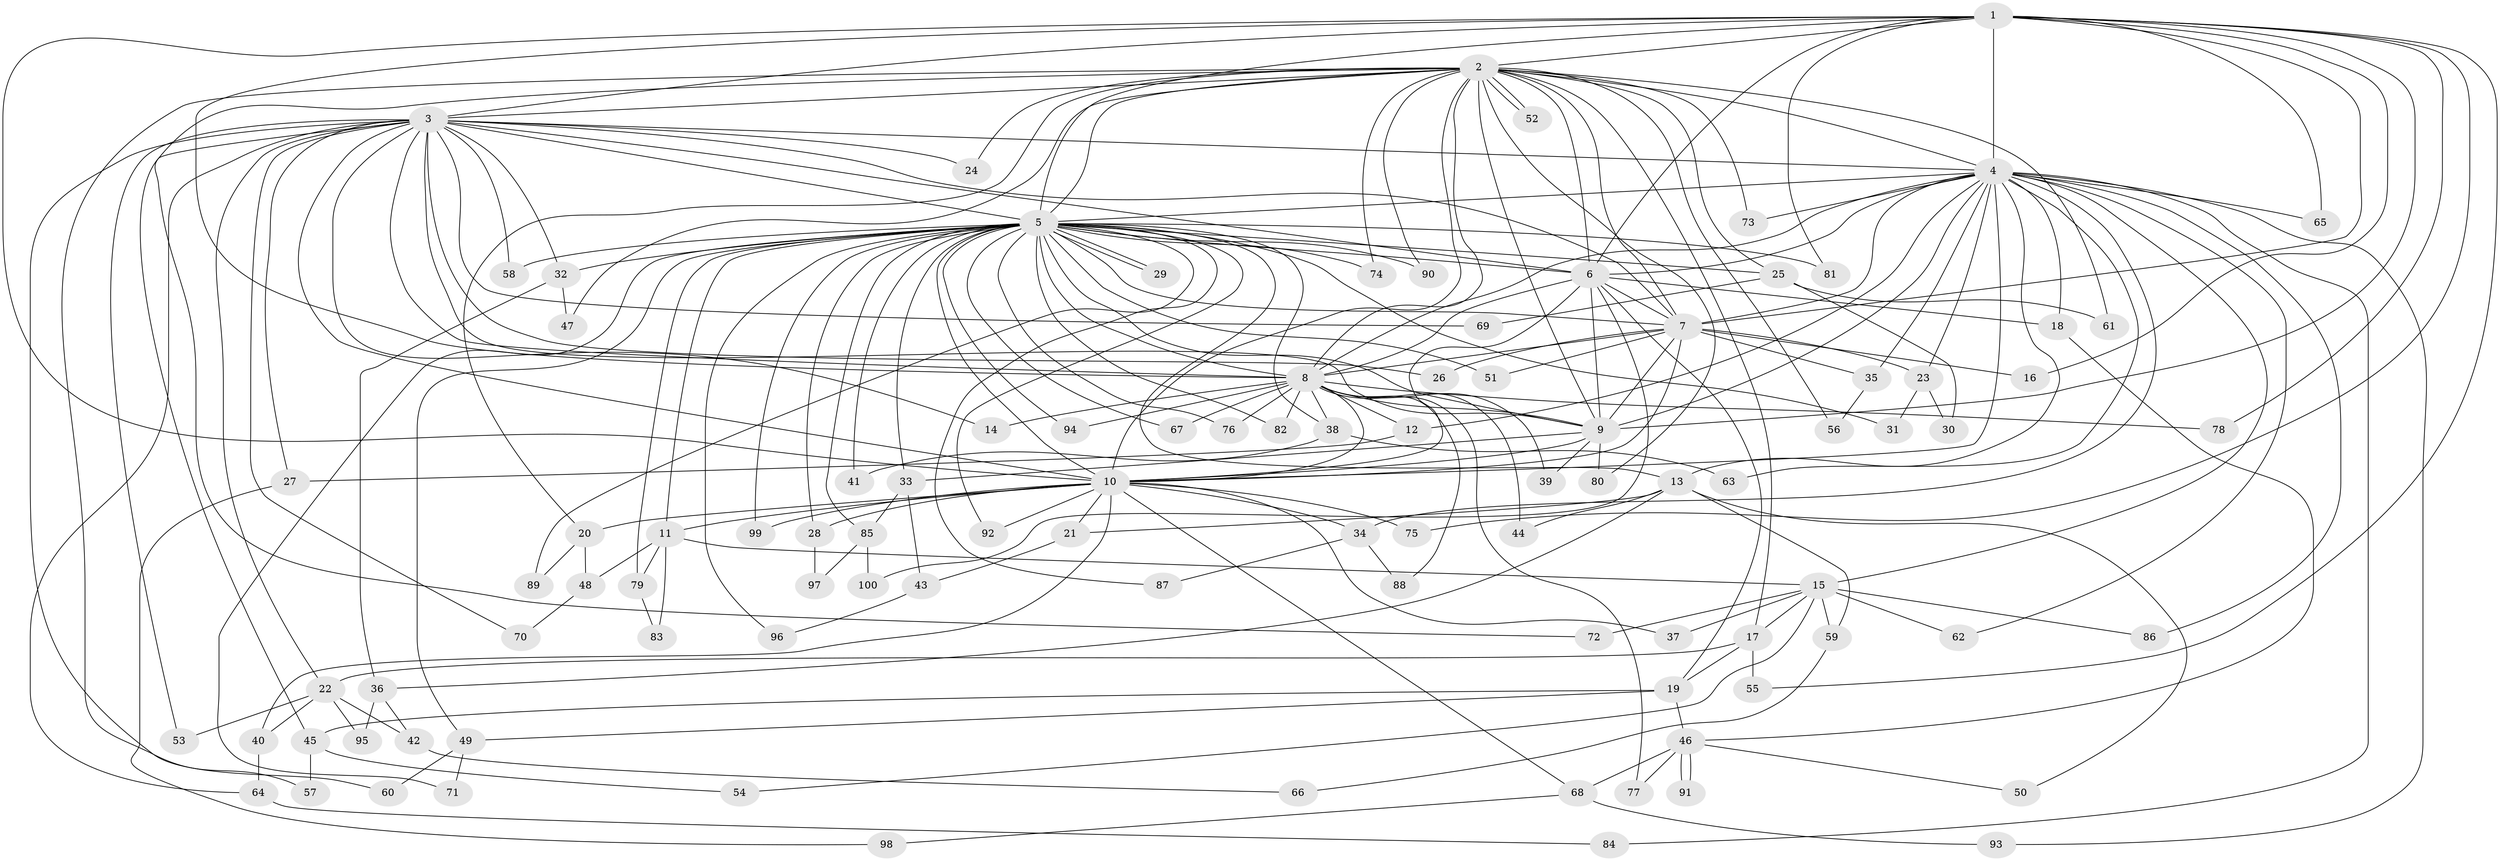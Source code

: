 // Generated by graph-tools (version 1.1) at 2025/11/02/21/25 10:11:08]
// undirected, 100 vertices, 225 edges
graph export_dot {
graph [start="1"]
  node [color=gray90,style=filled];
  1;
  2;
  3;
  4;
  5;
  6;
  7;
  8;
  9;
  10;
  11;
  12;
  13;
  14;
  15;
  16;
  17;
  18;
  19;
  20;
  21;
  22;
  23;
  24;
  25;
  26;
  27;
  28;
  29;
  30;
  31;
  32;
  33;
  34;
  35;
  36;
  37;
  38;
  39;
  40;
  41;
  42;
  43;
  44;
  45;
  46;
  47;
  48;
  49;
  50;
  51;
  52;
  53;
  54;
  55;
  56;
  57;
  58;
  59;
  60;
  61;
  62;
  63;
  64;
  65;
  66;
  67;
  68;
  69;
  70;
  71;
  72;
  73;
  74;
  75;
  76;
  77;
  78;
  79;
  80;
  81;
  82;
  83;
  84;
  85;
  86;
  87;
  88;
  89;
  90;
  91;
  92;
  93;
  94;
  95;
  96;
  97;
  98;
  99;
  100;
  1 -- 2;
  1 -- 3;
  1 -- 4;
  1 -- 5;
  1 -- 6;
  1 -- 7;
  1 -- 8;
  1 -- 9;
  1 -- 10;
  1 -- 16;
  1 -- 55;
  1 -- 65;
  1 -- 75;
  1 -- 78;
  1 -- 81;
  2 -- 3;
  2 -- 4;
  2 -- 5;
  2 -- 6;
  2 -- 7;
  2 -- 8;
  2 -- 9;
  2 -- 10;
  2 -- 17;
  2 -- 20;
  2 -- 24;
  2 -- 25;
  2 -- 47;
  2 -- 52;
  2 -- 52;
  2 -- 56;
  2 -- 57;
  2 -- 61;
  2 -- 72;
  2 -- 73;
  2 -- 74;
  2 -- 80;
  2 -- 90;
  3 -- 4;
  3 -- 5;
  3 -- 6;
  3 -- 7;
  3 -- 8;
  3 -- 9;
  3 -- 10;
  3 -- 14;
  3 -- 22;
  3 -- 24;
  3 -- 26;
  3 -- 27;
  3 -- 32;
  3 -- 45;
  3 -- 53;
  3 -- 58;
  3 -- 60;
  3 -- 64;
  3 -- 69;
  3 -- 70;
  4 -- 5;
  4 -- 6;
  4 -- 7;
  4 -- 8;
  4 -- 9;
  4 -- 10;
  4 -- 12;
  4 -- 13;
  4 -- 15;
  4 -- 18;
  4 -- 23;
  4 -- 34;
  4 -- 35;
  4 -- 62;
  4 -- 63;
  4 -- 65;
  4 -- 73;
  4 -- 84;
  4 -- 86;
  4 -- 93;
  5 -- 6;
  5 -- 7;
  5 -- 8;
  5 -- 9;
  5 -- 10;
  5 -- 11;
  5 -- 13;
  5 -- 25;
  5 -- 28;
  5 -- 29;
  5 -- 29;
  5 -- 31;
  5 -- 32;
  5 -- 33;
  5 -- 38;
  5 -- 41;
  5 -- 49;
  5 -- 51;
  5 -- 58;
  5 -- 67;
  5 -- 71;
  5 -- 74;
  5 -- 76;
  5 -- 79;
  5 -- 81;
  5 -- 82;
  5 -- 85;
  5 -- 87;
  5 -- 89;
  5 -- 90;
  5 -- 92;
  5 -- 94;
  5 -- 96;
  5 -- 99;
  6 -- 7;
  6 -- 8;
  6 -- 9;
  6 -- 10;
  6 -- 18;
  6 -- 19;
  6 -- 100;
  7 -- 8;
  7 -- 9;
  7 -- 10;
  7 -- 16;
  7 -- 23;
  7 -- 26;
  7 -- 35;
  7 -- 51;
  8 -- 9;
  8 -- 10;
  8 -- 12;
  8 -- 14;
  8 -- 38;
  8 -- 39;
  8 -- 44;
  8 -- 67;
  8 -- 76;
  8 -- 77;
  8 -- 78;
  8 -- 82;
  8 -- 88;
  8 -- 94;
  9 -- 10;
  9 -- 33;
  9 -- 39;
  9 -- 80;
  10 -- 11;
  10 -- 20;
  10 -- 21;
  10 -- 28;
  10 -- 34;
  10 -- 37;
  10 -- 40;
  10 -- 68;
  10 -- 75;
  10 -- 92;
  10 -- 99;
  11 -- 15;
  11 -- 48;
  11 -- 79;
  11 -- 83;
  12 -- 27;
  13 -- 21;
  13 -- 36;
  13 -- 44;
  13 -- 50;
  13 -- 59;
  15 -- 17;
  15 -- 37;
  15 -- 54;
  15 -- 59;
  15 -- 62;
  15 -- 72;
  15 -- 86;
  17 -- 19;
  17 -- 22;
  17 -- 55;
  18 -- 46;
  19 -- 45;
  19 -- 46;
  19 -- 49;
  20 -- 48;
  20 -- 89;
  21 -- 43;
  22 -- 40;
  22 -- 42;
  22 -- 53;
  22 -- 95;
  23 -- 30;
  23 -- 31;
  25 -- 30;
  25 -- 61;
  25 -- 69;
  27 -- 98;
  28 -- 97;
  32 -- 36;
  32 -- 47;
  33 -- 43;
  33 -- 85;
  34 -- 87;
  34 -- 88;
  35 -- 56;
  36 -- 42;
  36 -- 95;
  38 -- 41;
  38 -- 63;
  40 -- 64;
  42 -- 66;
  43 -- 96;
  45 -- 54;
  45 -- 57;
  46 -- 50;
  46 -- 68;
  46 -- 77;
  46 -- 91;
  46 -- 91;
  48 -- 70;
  49 -- 60;
  49 -- 71;
  59 -- 66;
  64 -- 84;
  68 -- 93;
  68 -- 98;
  79 -- 83;
  85 -- 97;
  85 -- 100;
}
